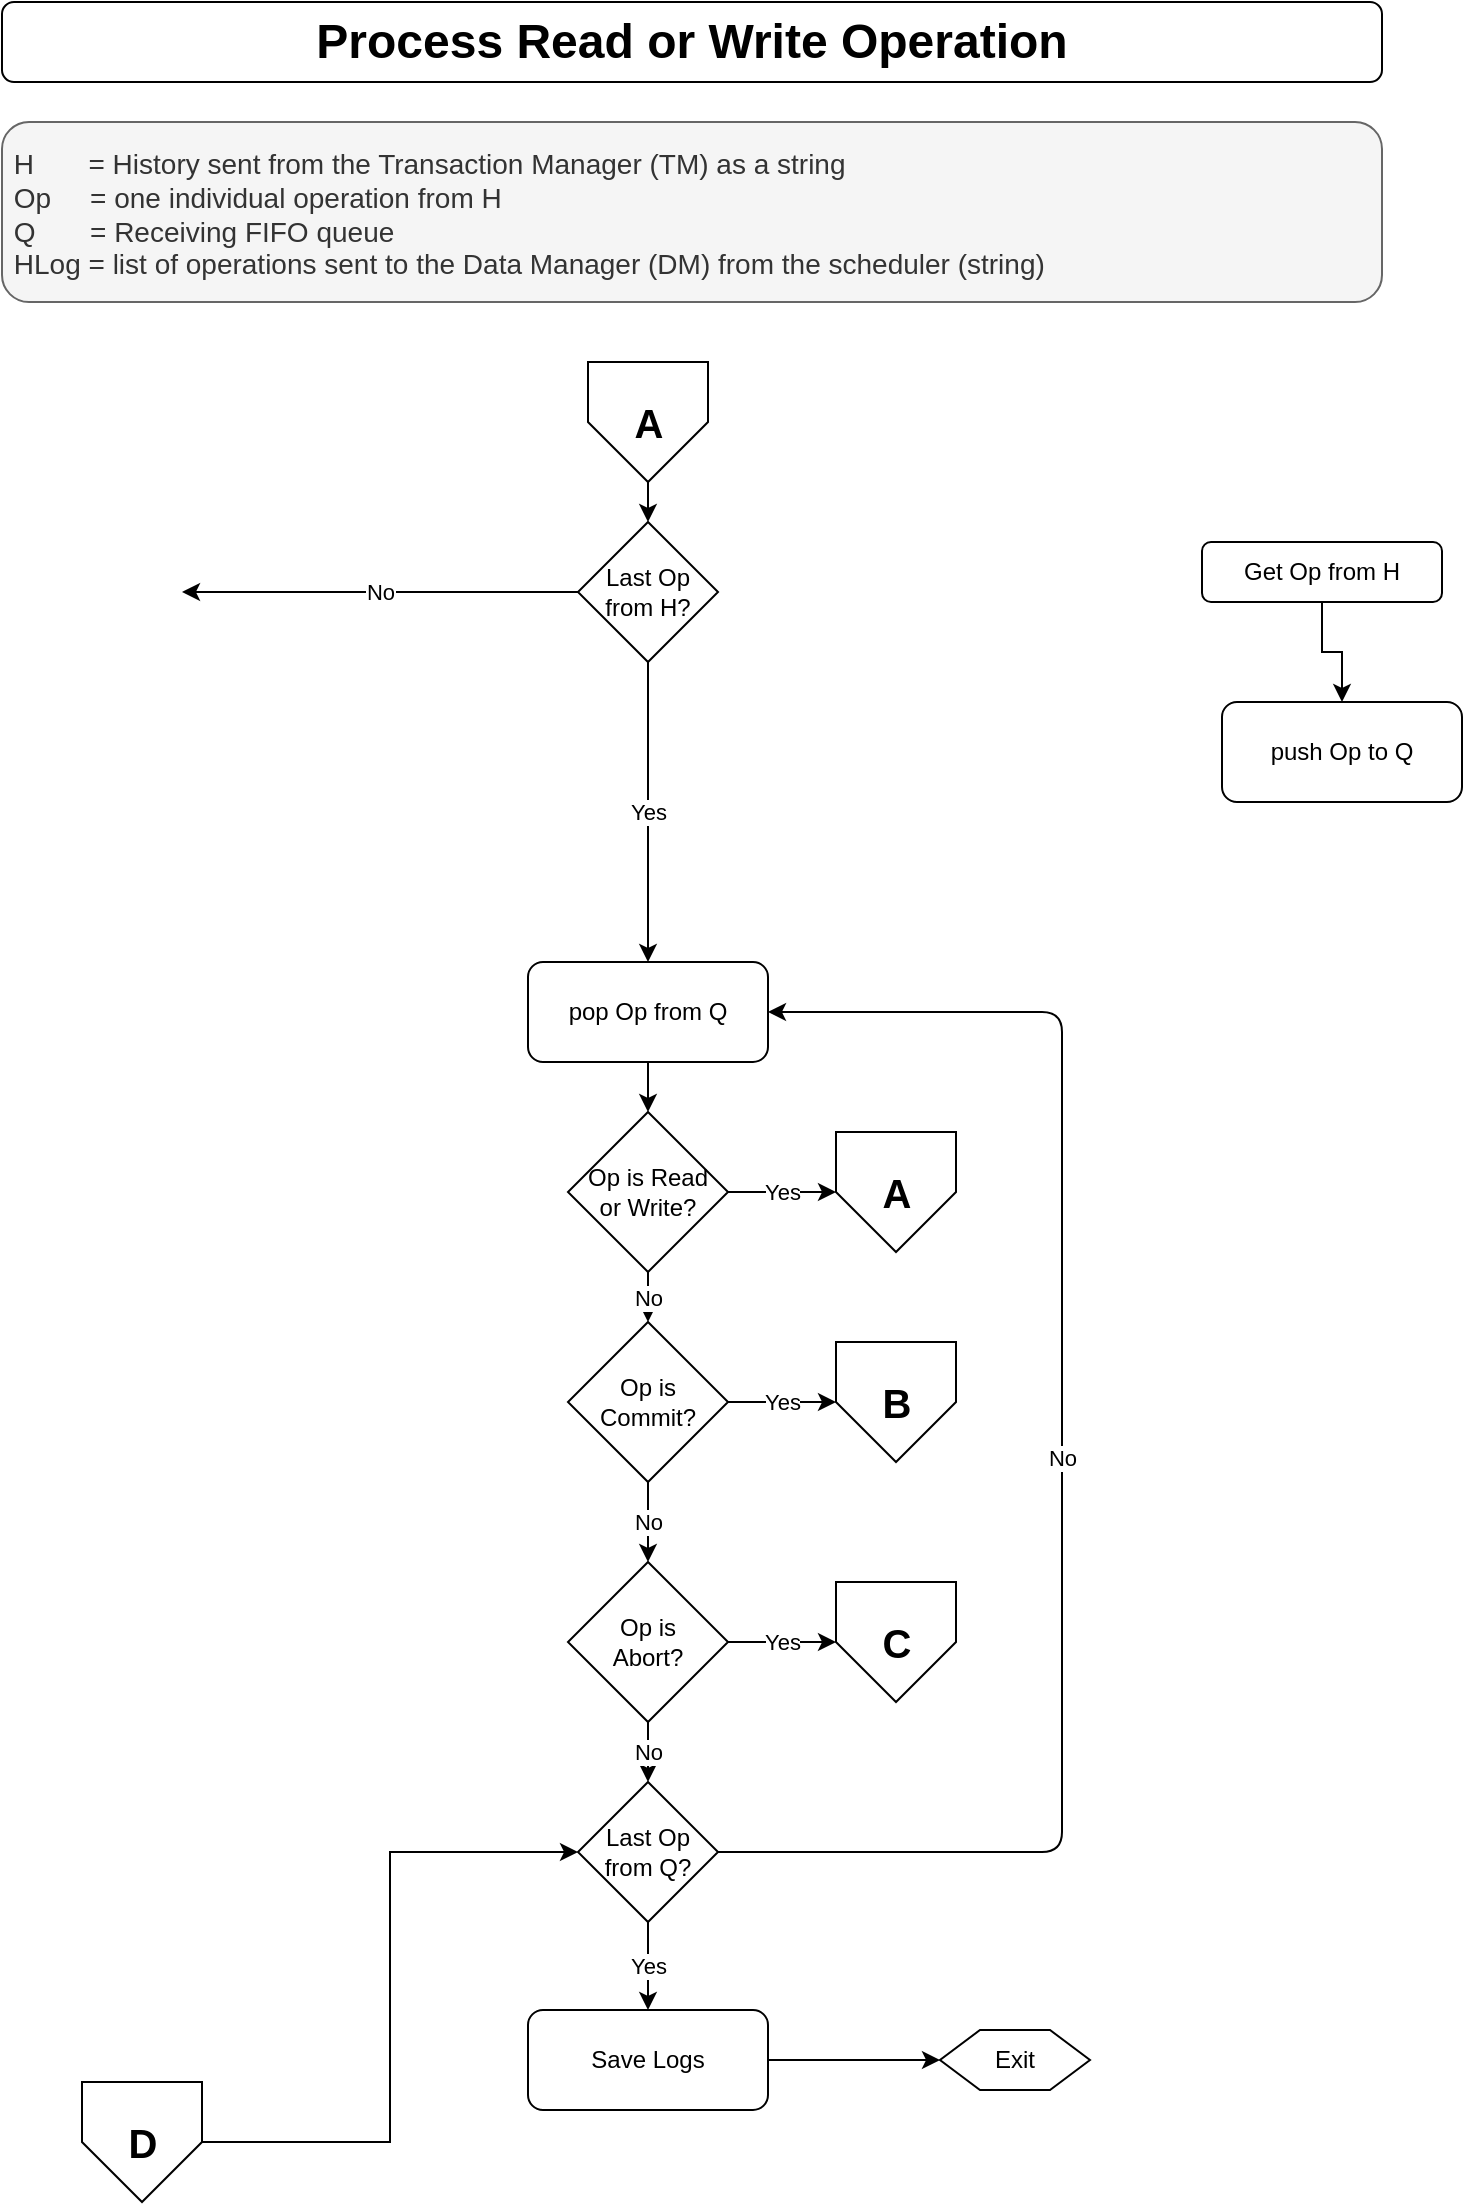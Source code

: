 <mxfile version="13.9.7" type="github">
  <diagram id="C5RBs43oDa-KdzZeNtuy" name="Page-1">
    <mxGraphModel dx="831" dy="515" grid="1" gridSize="10" guides="1" tooltips="1" connect="1" arrows="1" fold="1" page="1" pageScale="1" pageWidth="827" pageHeight="1169" math="0" shadow="0">
      <root>
        <mxCell id="WIyWlLk6GJQsqaUBKTNV-0" />
        <mxCell id="WIyWlLk6GJQsqaUBKTNV-1" parent="WIyWlLk6GJQsqaUBKTNV-0" />
        <mxCell id="MxyfuENbYduMKJOF5cX6-17" value="Process Read or Write Operation" style="rounded=1;whiteSpace=wrap;html=1;fontSize=24;glass=0;strokeWidth=1;shadow=0;fontStyle=1" parent="WIyWlLk6GJQsqaUBKTNV-1" vertex="1">
          <mxGeometry x="80" y="40" width="690" height="40" as="geometry" />
        </mxCell>
        <mxCell id="MxyfuENbYduMKJOF5cX6-45" value="&amp;nbsp;H&amp;nbsp; &amp;nbsp; &amp;nbsp; &amp;nbsp;= History sent from the Transaction Manager (TM) as a string&lt;br&gt;&amp;nbsp;Op&amp;nbsp; &amp;nbsp; &amp;nbsp;= one individual operation from H&lt;br&gt;&amp;nbsp;Q&amp;nbsp; &amp;nbsp; &amp;nbsp; &amp;nbsp;= Receiving FIFO queue&lt;br&gt;&amp;nbsp;HLog = list of operations sent to the Data Manager (DM) from the scheduler (string)&lt;span style=&quot;text-align: center ; font-size: 12px&quot;&gt;&lt;font style=&quot;font-size: 12px&quot;&gt;&lt;br&gt;&lt;/font&gt;&lt;/span&gt;" style="text;html=1;align=left;verticalAlign=middle;whiteSpace=wrap;rounded=1;fontSize=14;labelBorderColor=none;spacingTop=2;spacingLeft=0;spacingBottom=0;spacingRight=0;spacing=2;perimeterSpacing=0;strokeWidth=1;labelPadding=-1;fillColor=#f5f5f5;strokeColor=#666666;fontColor=#333333;" parent="WIyWlLk6GJQsqaUBKTNV-1" vertex="1">
          <mxGeometry x="80" y="100" width="690" height="90" as="geometry" />
        </mxCell>
        <mxCell id="jcFwn0k5lUS_TI383dsa-9" value="Get Op from H" style="rounded=1;whiteSpace=wrap;html=1;fontSize=12;glass=0;strokeWidth=1;shadow=0;container=0;" parent="WIyWlLk6GJQsqaUBKTNV-1" vertex="1">
          <mxGeometry x="680" y="310" width="120" height="30" as="geometry" />
        </mxCell>
        <mxCell id="jcFwn0k5lUS_TI383dsa-33" value="Exit" style="shape=hexagon;perimeter=hexagonPerimeter2;whiteSpace=wrap;html=1;fixedSize=1;align=center;container=0;" parent="WIyWlLk6GJQsqaUBKTNV-1" vertex="1">
          <mxGeometry x="549" y="1054" width="75" height="30" as="geometry" />
        </mxCell>
        <mxCell id="ZSIssIE1yZMaLI59TzmF-2" value="pop Op from Q" style="rounded=1;whiteSpace=wrap;html=1;fontSize=12;glass=0;strokeWidth=1;shadow=0;container=0;" parent="WIyWlLk6GJQsqaUBKTNV-1" vertex="1">
          <mxGeometry x="343" y="520" width="120" height="50" as="geometry" />
        </mxCell>
        <mxCell id="ZSIssIE1yZMaLI59TzmF-4" value="" style="endArrow=classic;html=1;entryX=0;entryY=0.5;entryDx=0;entryDy=0;exitX=1;exitY=0.5;exitDx=0;exitDy=0;" parent="WIyWlLk6GJQsqaUBKTNV-1" source="ZSIssIE1yZMaLI59TzmF-25" target="jcFwn0k5lUS_TI383dsa-33" edge="1">
          <mxGeometry x="300" y="416" width="50" height="50" as="geometry">
            <mxPoint x="403" y="1094" as="sourcePoint" />
            <mxPoint x="413" y="1042" as="targetPoint" />
          </mxGeometry>
        </mxCell>
        <mxCell id="ZSIssIE1yZMaLI59TzmF-5" value="push Op to Q" style="rounded=1;whiteSpace=wrap;html=1;fontSize=12;glass=0;strokeWidth=1;shadow=0;container=0;" parent="WIyWlLk6GJQsqaUBKTNV-1" vertex="1">
          <mxGeometry x="690" y="390" width="120" height="50" as="geometry" />
        </mxCell>
        <mxCell id="ZSIssIE1yZMaLI59TzmF-9" style="edgeStyle=orthogonalEdgeStyle;rounded=0;orthogonalLoop=1;jettySize=auto;html=1;exitX=0.5;exitY=1;exitDx=0;exitDy=0;" parent="WIyWlLk6GJQsqaUBKTNV-1" source="jcFwn0k5lUS_TI383dsa-9" target="ZSIssIE1yZMaLI59TzmF-5" edge="1">
          <mxGeometry x="300" y="250" as="geometry" />
        </mxCell>
        <mxCell id="ZSIssIE1yZMaLI59TzmF-6" value="Last Op from H?" style="rhombus;whiteSpace=wrap;html=1;container=0;" parent="WIyWlLk6GJQsqaUBKTNV-1" vertex="1">
          <mxGeometry x="368" y="300" width="70" height="70" as="geometry" />
        </mxCell>
        <mxCell id="ZSIssIE1yZMaLI59TzmF-12" value="" style="endArrow=classic;html=1;exitX=0.5;exitY=1;exitDx=0;exitDy=0;entryX=0.5;entryY=0;entryDx=0;entryDy=0;edgeStyle=orthogonalEdgeStyle;" parent="WIyWlLk6GJQsqaUBKTNV-1" source="ZSIssIE1yZMaLI59TzmF-6" target="ZSIssIE1yZMaLI59TzmF-2" edge="1">
          <mxGeometry x="300" y="250" as="geometry">
            <mxPoint x="480" y="660" as="sourcePoint" />
            <mxPoint x="580" y="660" as="targetPoint" />
            <Array as="points" />
          </mxGeometry>
        </mxCell>
        <mxCell id="ZSIssIE1yZMaLI59TzmF-13" value="Yes" style="edgeLabel;resizable=0;html=1;align=center;verticalAlign=middle;container=0;" parent="ZSIssIE1yZMaLI59TzmF-12" connectable="0" vertex="1">
          <mxGeometry relative="1" as="geometry" />
        </mxCell>
        <mxCell id="ZSIssIE1yZMaLI59TzmF-16" value="" style="endArrow=classic;html=1;exitX=0;exitY=0.5;exitDx=0;exitDy=0;edgeStyle=orthogonalEdgeStyle;" parent="WIyWlLk6GJQsqaUBKTNV-1" source="ZSIssIE1yZMaLI59TzmF-6" edge="1">
          <mxGeometry x="300" y="250" as="geometry">
            <mxPoint x="480" y="560" as="sourcePoint" />
            <mxPoint x="170" y="335" as="targetPoint" />
            <Array as="points">
              <mxPoint x="180" y="335" />
            </Array>
          </mxGeometry>
        </mxCell>
        <mxCell id="ZSIssIE1yZMaLI59TzmF-17" value="No" style="edgeLabel;resizable=0;html=1;align=center;verticalAlign=middle;container=0;" parent="ZSIssIE1yZMaLI59TzmF-16" connectable="0" vertex="1">
          <mxGeometry relative="1" as="geometry" />
        </mxCell>
        <mxCell id="ZSIssIE1yZMaLI59TzmF-22" style="edgeStyle=orthogonalEdgeStyle;rounded=0;orthogonalLoop=1;jettySize=auto;html=1;exitX=0.5;exitY=1;exitDx=0;exitDy=0;entryX=0.5;entryY=0;entryDx=0;entryDy=0;" parent="WIyWlLk6GJQsqaUBKTNV-1" source="ZSIssIE1yZMaLI59TzmF-2" target="ZSIssIE1yZMaLI59TzmF-31" edge="1">
          <mxGeometry x="300" y="250" as="geometry" />
        </mxCell>
        <mxCell id="ZSIssIE1yZMaLI59TzmF-19" value="Last Op from Q?" style="rhombus;whiteSpace=wrap;html=1;container=0;" parent="WIyWlLk6GJQsqaUBKTNV-1" vertex="1">
          <mxGeometry x="368" y="930" width="70" height="70" as="geometry" />
        </mxCell>
        <mxCell id="ZSIssIE1yZMaLI59TzmF-20" value="" style="endArrow=classic;html=1;exitX=1;exitY=0.5;exitDx=0;exitDy=0;entryX=1;entryY=0.5;entryDx=0;entryDy=0;edgeStyle=orthogonalEdgeStyle;" parent="WIyWlLk6GJQsqaUBKTNV-1" source="ZSIssIE1yZMaLI59TzmF-19" target="ZSIssIE1yZMaLI59TzmF-2" edge="1">
          <mxGeometry x="300" y="250" as="geometry">
            <mxPoint x="480" y="560" as="sourcePoint" />
            <mxPoint x="580" y="560" as="targetPoint" />
            <Array as="points">
              <mxPoint x="610" y="965" />
              <mxPoint x="610" y="545" />
            </Array>
          </mxGeometry>
        </mxCell>
        <mxCell id="ZSIssIE1yZMaLI59TzmF-21" value="No" style="edgeLabel;resizable=0;html=1;align=center;verticalAlign=middle;container=0;" parent="ZSIssIE1yZMaLI59TzmF-20" connectable="0" vertex="1">
          <mxGeometry relative="1" as="geometry" />
        </mxCell>
        <mxCell id="ZSIssIE1yZMaLI59TzmF-25" value="Save Logs" style="rounded=1;whiteSpace=wrap;html=1;fontSize=12;glass=0;strokeWidth=1;shadow=0;container=0;" parent="WIyWlLk6GJQsqaUBKTNV-1" vertex="1">
          <mxGeometry x="343" y="1044" width="120" height="50" as="geometry" />
        </mxCell>
        <mxCell id="ZSIssIE1yZMaLI59TzmF-26" value="" style="endArrow=classic;html=1;exitX=0.5;exitY=1;exitDx=0;exitDy=0;edgeStyle=orthogonalEdgeStyle;entryX=0.5;entryY=0;entryDx=0;entryDy=0;" parent="WIyWlLk6GJQsqaUBKTNV-1" source="ZSIssIE1yZMaLI59TzmF-19" target="ZSIssIE1yZMaLI59TzmF-25" edge="1">
          <mxGeometry x="300" y="416" as="geometry">
            <mxPoint x="403" y="1006" as="sourcePoint" />
            <mxPoint x="440" y="1030" as="targetPoint" />
          </mxGeometry>
        </mxCell>
        <mxCell id="ZSIssIE1yZMaLI59TzmF-27" value="Yes" style="edgeLabel;resizable=0;html=1;align=center;verticalAlign=middle;container=0;" parent="ZSIssIE1yZMaLI59TzmF-26" connectable="0" vertex="1">
          <mxGeometry relative="1" as="geometry" />
        </mxCell>
        <mxCell id="ZSIssIE1yZMaLI59TzmF-31" value="Op is Read &lt;br&gt;or Write?" style="rhombus;whiteSpace=wrap;html=1;container=0;" parent="WIyWlLk6GJQsqaUBKTNV-1" vertex="1">
          <mxGeometry x="363" y="595" width="80" height="80" as="geometry" />
        </mxCell>
        <mxCell id="ZSIssIE1yZMaLI59TzmF-34" value="" style="endArrow=classic;html=1;exitX=1;exitY=0.5;exitDx=0;exitDy=0;edgeStyle=orthogonalEdgeStyle;entryX=0;entryY=0.5;entryDx=0;entryDy=0;" parent="WIyWlLk6GJQsqaUBKTNV-1" source="ZSIssIE1yZMaLI59TzmF-31" target="ZSIssIE1yZMaLI59TzmF-51" edge="1">
          <mxGeometry x="750" y="395" as="geometry">
            <mxPoint x="818" y="660" as="sourcePoint" />
            <mxPoint x="760" y="410" as="targetPoint" />
            <Array as="points">
              <mxPoint x="480" y="635" />
              <mxPoint x="480" y="635" />
            </Array>
          </mxGeometry>
        </mxCell>
        <mxCell id="ZSIssIE1yZMaLI59TzmF-35" value="Yes" style="edgeLabel;resizable=0;html=1;align=center;verticalAlign=middle;container=0;" parent="ZSIssIE1yZMaLI59TzmF-34" connectable="0" vertex="1">
          <mxGeometry relative="1" as="geometry" />
        </mxCell>
        <mxCell id="ZSIssIE1yZMaLI59TzmF-37" value="Op is &lt;br&gt;Commit?" style="rhombus;whiteSpace=wrap;html=1;container=0;" parent="WIyWlLk6GJQsqaUBKTNV-1" vertex="1">
          <mxGeometry x="363" y="700" width="80" height="80" as="geometry" />
        </mxCell>
        <mxCell id="ZSIssIE1yZMaLI59TzmF-41" value="Op is &lt;br&gt;Abort?" style="rhombus;whiteSpace=wrap;html=1;container=0;" parent="WIyWlLk6GJQsqaUBKTNV-1" vertex="1">
          <mxGeometry x="363" y="820" width="80" height="80" as="geometry" />
        </mxCell>
        <mxCell id="ZSIssIE1yZMaLI59TzmF-42" value="" style="endArrow=classic;html=1;exitX=1;exitY=0.5;exitDx=0;exitDy=0;edgeStyle=orthogonalEdgeStyle;entryX=0;entryY=0.5;entryDx=0;entryDy=0;" parent="WIyWlLk6GJQsqaUBKTNV-1" source="ZSIssIE1yZMaLI59TzmF-41" target="ZSIssIE1yZMaLI59TzmF-55" edge="1">
          <mxGeometry x="750" y="635" as="geometry">
            <mxPoint x="818" y="900" as="sourcePoint" />
            <mxPoint x="460" y="920" as="targetPoint" />
            <Array as="points" />
          </mxGeometry>
        </mxCell>
        <mxCell id="ZSIssIE1yZMaLI59TzmF-43" value="Yes" style="edgeLabel;resizable=0;html=1;align=center;verticalAlign=middle;container=0;" parent="ZSIssIE1yZMaLI59TzmF-42" connectable="0" vertex="1">
          <mxGeometry relative="1" as="geometry" />
        </mxCell>
        <mxCell id="ZSIssIE1yZMaLI59TzmF-45" value="" style="endArrow=classic;html=1;exitX=0.5;exitY=1;exitDx=0;exitDy=0;edgeStyle=orthogonalEdgeStyle;entryX=0.5;entryY=0;entryDx=0;entryDy=0;" parent="WIyWlLk6GJQsqaUBKTNV-1" source="ZSIssIE1yZMaLI59TzmF-31" target="ZSIssIE1yZMaLI59TzmF-37" edge="1">
          <mxGeometry x="589" y="337.06" as="geometry">
            <mxPoint x="657" y="892.06" as="sourcePoint" />
            <mxPoint x="690" y="450" as="targetPoint" />
            <Array as="points">
              <mxPoint x="403" y="675" />
              <mxPoint x="403" y="675" />
            </Array>
          </mxGeometry>
        </mxCell>
        <mxCell id="ZSIssIE1yZMaLI59TzmF-46" value="No" style="edgeLabel;resizable=0;html=1;align=center;verticalAlign=middle;container=0;" parent="ZSIssIE1yZMaLI59TzmF-45" connectable="0" vertex="1">
          <mxGeometry relative="1" as="geometry" />
        </mxCell>
        <mxCell id="ZSIssIE1yZMaLI59TzmF-47" value="" style="endArrow=classic;html=1;edgeStyle=orthogonalEdgeStyle;entryX=0.5;entryY=0;entryDx=0;entryDy=0;exitX=0.5;exitY=1;exitDx=0;exitDy=0;" parent="WIyWlLk6GJQsqaUBKTNV-1" source="ZSIssIE1yZMaLI59TzmF-37" target="ZSIssIE1yZMaLI59TzmF-41" edge="1">
          <mxGeometry x="599" y="347.06" as="geometry">
            <mxPoint x="460" y="760" as="sourcePoint" />
            <mxPoint x="450" y="770" as="targetPoint" />
            <Array as="points" />
          </mxGeometry>
        </mxCell>
        <mxCell id="ZSIssIE1yZMaLI59TzmF-48" value="No" style="edgeLabel;resizable=0;html=1;align=center;verticalAlign=middle;container=0;" parent="ZSIssIE1yZMaLI59TzmF-47" connectable="0" vertex="1">
          <mxGeometry relative="1" as="geometry" />
        </mxCell>
        <mxCell id="ZSIssIE1yZMaLI59TzmF-49" value="" style="endArrow=classic;html=1;edgeStyle=orthogonalEdgeStyle;entryX=0.5;entryY=0;entryDx=0;entryDy=0;exitX=0.5;exitY=1;exitDx=0;exitDy=0;" parent="WIyWlLk6GJQsqaUBKTNV-1" source="ZSIssIE1yZMaLI59TzmF-41" target="ZSIssIE1yZMaLI59TzmF-19" edge="1">
          <mxGeometry x="598.76" y="467.06" as="geometry">
            <mxPoint x="480" y="910" as="sourcePoint" />
            <mxPoint x="470" y="900" as="targetPoint" />
            <Array as="points" />
          </mxGeometry>
        </mxCell>
        <mxCell id="ZSIssIE1yZMaLI59TzmF-50" value="No" style="edgeLabel;resizable=0;html=1;align=center;verticalAlign=middle;container=0;" parent="ZSIssIE1yZMaLI59TzmF-49" connectable="0" vertex="1">
          <mxGeometry relative="1" as="geometry" />
        </mxCell>
        <mxCell id="ZSIssIE1yZMaLI59TzmF-51" value="A" style="verticalLabelPosition=middle;verticalAlign=middle;html=1;shape=offPageConnector;rounded=0;size=0.5;labelPosition=center;align=center;fontSize=20;fontStyle=1" parent="WIyWlLk6GJQsqaUBKTNV-1" vertex="1">
          <mxGeometry x="497" y="605" width="60" height="60" as="geometry" />
        </mxCell>
        <mxCell id="ZSIssIE1yZMaLI59TzmF-55" value="C" style="verticalLabelPosition=middle;verticalAlign=middle;html=1;shape=offPageConnector;rounded=0;size=0.5;fontStyle=1;fontSize=20;labelPosition=center;align=center;" parent="WIyWlLk6GJQsqaUBKTNV-1" vertex="1">
          <mxGeometry x="497" y="830" width="60" height="60" as="geometry" />
        </mxCell>
        <mxCell id="ZSIssIE1yZMaLI59TzmF-54" value="B" style="verticalLabelPosition=middle;verticalAlign=middle;html=1;shape=offPageConnector;rounded=0;size=0.5;labelPosition=center;align=center;fontStyle=1;fontSize=20;" parent="WIyWlLk6GJQsqaUBKTNV-1" vertex="1">
          <mxGeometry x="497" y="710" width="60" height="60" as="geometry" />
        </mxCell>
        <mxCell id="ZSIssIE1yZMaLI59TzmF-56" value="" style="endArrow=classic;html=1;exitX=1;exitY=0.5;exitDx=0;exitDy=0;edgeStyle=orthogonalEdgeStyle;" parent="WIyWlLk6GJQsqaUBKTNV-1" source="ZSIssIE1yZMaLI59TzmF-37" target="ZSIssIE1yZMaLI59TzmF-54" edge="1">
          <mxGeometry x="750" y="515" as="geometry">
            <mxPoint x="443" y="740" as="sourcePoint" />
            <mxPoint x="760" y="530" as="targetPoint" />
            <Array as="points" />
          </mxGeometry>
        </mxCell>
        <mxCell id="ZSIssIE1yZMaLI59TzmF-57" value="Yes" style="edgeLabel;resizable=0;html=1;align=center;verticalAlign=middle;container=0;" parent="ZSIssIE1yZMaLI59TzmF-56" connectable="0" vertex="1">
          <mxGeometry relative="1" as="geometry" />
        </mxCell>
        <mxCell id="ZSIssIE1yZMaLI59TzmF-60" value="D" style="verticalLabelPosition=middle;verticalAlign=middle;html=1;shape=offPageConnector;rounded=0;size=0.5;labelPosition=center;align=center;fontSize=20;fontStyle=1" parent="WIyWlLk6GJQsqaUBKTNV-1" vertex="1">
          <mxGeometry x="120" y="1080" width="60" height="60" as="geometry" />
        </mxCell>
        <mxCell id="ZSIssIE1yZMaLI59TzmF-61" style="edgeStyle=orthogonalEdgeStyle;rounded=0;orthogonalLoop=1;jettySize=auto;html=1;exitX=1;exitY=0.5;exitDx=0;exitDy=0;entryX=0;entryY=0.5;entryDx=0;entryDy=0;" parent="WIyWlLk6GJQsqaUBKTNV-1" source="ZSIssIE1yZMaLI59TzmF-60" target="ZSIssIE1yZMaLI59TzmF-19" edge="1">
          <mxGeometry x="310" y="260" as="geometry">
            <mxPoint x="413" y="410" as="sourcePoint" />
            <mxPoint x="413" y="430" as="targetPoint" />
            <Array as="points" />
          </mxGeometry>
        </mxCell>
        <mxCell id="b_4wLnTa9Ot5EjCLIlPe-1" value="A" style="verticalLabelPosition=middle;verticalAlign=middle;html=1;shape=offPageConnector;rounded=0;size=0.5;labelPosition=center;align=center;fontSize=20;fontStyle=1" parent="WIyWlLk6GJQsqaUBKTNV-1" vertex="1">
          <mxGeometry x="373" y="220" width="60" height="60" as="geometry" />
        </mxCell>
        <mxCell id="sVJu2cTEXcZ7G5ar8dOP-0" style="edgeStyle=orthogonalEdgeStyle;rounded=0;orthogonalLoop=1;jettySize=auto;html=1;entryX=0.5;entryY=0;entryDx=0;entryDy=0;exitX=0.5;exitY=1;exitDx=0;exitDy=0;" edge="1" parent="WIyWlLk6GJQsqaUBKTNV-1" source="b_4wLnTa9Ot5EjCLIlPe-1" target="ZSIssIE1yZMaLI59TzmF-6">
          <mxGeometry x="310" y="260" as="geometry">
            <mxPoint x="500" y="230" as="sourcePoint" />
            <mxPoint x="500" y="400" as="targetPoint" />
            <Array as="points">
              <mxPoint x="403" y="280" />
              <mxPoint x="403" y="280" />
            </Array>
          </mxGeometry>
        </mxCell>
      </root>
    </mxGraphModel>
  </diagram>
</mxfile>
